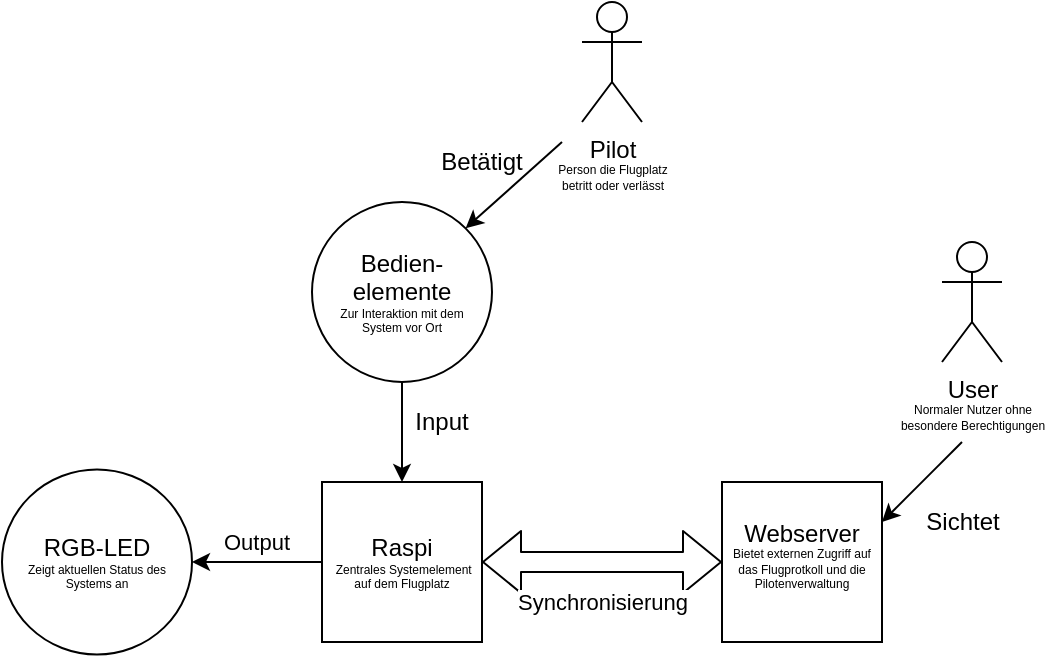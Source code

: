 <mxfile version="14.2.9" type="device"><diagram id="6eDWRuTLR4EQcZg78_aW" name="Page-1"><mxGraphModel dx="982" dy="535" grid="1" gridSize="10" guides="1" tooltips="1" connect="1" arrows="1" fold="1" page="1" pageScale="1" pageWidth="827" pageHeight="1169" math="0" shadow="0"><root><mxCell id="0"/><mxCell id="1" parent="0"/><mxCell id="55mjyKdclRXGyIF_4uKQ-1" value="Raspi&lt;i&gt;&lt;br&gt;&lt;/i&gt;&lt;div style=&quot;font-size: 6px&quot;&gt;&lt;i&gt;&amp;nbsp;&lt;/i&gt;Zentrales Systemelement auf dem Flugplatz&lt;br&gt;&lt;i&gt;&lt;/i&gt;&lt;/div&gt;" style="whiteSpace=wrap;html=1;aspect=fixed;" parent="1" vertex="1"><mxGeometry x="210" y="260" width="80" height="80" as="geometry"/></mxCell><mxCell id="55mjyKdclRXGyIF_4uKQ-2" value="Webserver&lt;br&gt;&lt;div style=&quot;font-size: 6px&quot;&gt;&lt;font style=&quot;font-size: 6px&quot;&gt;Bietet externen Zugriff auf&lt;br&gt;das Flugprotkoll und die&lt;br&gt;Pilotenverwaltung&lt;/font&gt;&lt;/div&gt;&lt;div style=&quot;font-size: 6px&quot;&gt;&lt;br&gt;&lt;/div&gt;" style="whiteSpace=wrap;html=1;aspect=fixed;" parent="1" vertex="1"><mxGeometry x="410" y="260" width="80" height="80" as="geometry"/></mxCell><mxCell id="55mjyKdclRXGyIF_4uKQ-3" value="" style="shape=flexArrow;endArrow=classic;startArrow=classic;html=1;exitX=1;exitY=0.5;exitDx=0;exitDy=0;entryX=0;entryY=0.5;entryDx=0;entryDy=0;" parent="1" source="55mjyKdclRXGyIF_4uKQ-1" target="55mjyKdclRXGyIF_4uKQ-2" edge="1"><mxGeometry width="50" height="50" relative="1" as="geometry"><mxPoint x="460" y="400" as="sourcePoint"/><mxPoint x="510" y="350" as="targetPoint"/></mxGeometry></mxCell><mxCell id="55mjyKdclRXGyIF_4uKQ-13" value="&lt;div&gt;Synchronisierung&lt;/div&gt;" style="edgeLabel;html=1;align=center;verticalAlign=middle;resizable=0;points=[];" parent="55mjyKdclRXGyIF_4uKQ-3" vertex="1" connectable="0"><mxGeometry x="0.138" y="-2" relative="1" as="geometry"><mxPoint x="-8.57" y="18" as="offset"/></mxGeometry></mxCell><mxCell id="55mjyKdclRXGyIF_4uKQ-16" value="&lt;div&gt;RGB-LED&lt;/div&gt;&lt;div style=&quot;font-size: 6px&quot;&gt;&lt;font style=&quot;font-size: 6px&quot;&gt;Zeigt aktuellen Status des&lt;br&gt;Systems an&lt;/font&gt;&lt;br&gt;&lt;/div&gt;" style="ellipse;whiteSpace=wrap;html=1;" parent="1" vertex="1"><mxGeometry x="50" y="253.75" width="95" height="92.5" as="geometry"/></mxCell><mxCell id="55mjyKdclRXGyIF_4uKQ-17" value="" style="endArrow=classic;html=1;entryX=1;entryY=0.5;entryDx=0;entryDy=0;" parent="1" target="55mjyKdclRXGyIF_4uKQ-16" edge="1"><mxGeometry width="50" height="50" relative="1" as="geometry"><mxPoint x="210" y="300" as="sourcePoint"/><mxPoint x="390" y="270" as="targetPoint"/></mxGeometry></mxCell><mxCell id="55mjyKdclRXGyIF_4uKQ-20" value="Output" style="edgeLabel;html=1;align=center;verticalAlign=middle;resizable=0;points=[];" parent="55mjyKdclRXGyIF_4uKQ-17" vertex="1" connectable="0"><mxGeometry x="0.343" y="-2" relative="1" as="geometry"><mxPoint x="10.57" y="-8" as="offset"/></mxGeometry></mxCell><mxCell id="55mjyKdclRXGyIF_4uKQ-24" value="Sichtet" style="text;html=1;align=center;verticalAlign=middle;resizable=0;points=[];autosize=1;" parent="1" vertex="1"><mxGeometry x="505" y="270" width="50" height="20" as="geometry"/></mxCell><mxCell id="OTv9fam6WJkSVRAB2BKH-2" value="&lt;div&gt;User&lt;/div&gt;&lt;div style=&quot;font-size: 6px&quot;&gt;&lt;font style=&quot;font-size: 6px&quot;&gt;Normaler Nutzer ohne&lt;/font&gt;&lt;/div&gt;&lt;div style=&quot;font-size: 6px&quot;&gt;&lt;font style=&quot;font-size: 6px&quot;&gt;besondere Berechtigungen&lt;/font&gt;&lt;br&gt;&lt;/div&gt;" style="shape=umlActor;verticalLabelPosition=bottom;verticalAlign=top;html=1;outlineConnect=0;" vertex="1" parent="1"><mxGeometry x="520" y="140" width="30" height="60" as="geometry"/></mxCell><mxCell id="OTv9fam6WJkSVRAB2BKH-6" value="" style="endArrow=classic;html=1;" edge="1" parent="1"><mxGeometry width="50" height="50" relative="1" as="geometry"><mxPoint x="530" y="240" as="sourcePoint"/><mxPoint x="490" y="280" as="targetPoint"/><Array as="points"><mxPoint x="510" y="260"/></Array></mxGeometry></mxCell><mxCell id="OTv9fam6WJkSVRAB2BKH-7" value="&lt;div style=&quot;font-size: 6px&quot;&gt;&lt;font style=&quot;font-size: 12px&quot;&gt;Pilot&lt;/font&gt;&lt;/div&gt;&lt;div style=&quot;font-size: 6px&quot;&gt;&lt;font style=&quot;font-size: 6px&quot;&gt;Person die Flugplatz&lt;/font&gt;&lt;/div&gt;&lt;div style=&quot;font-size: 6px&quot;&gt;&lt;font style=&quot;font-size: 6px&quot;&gt;betritt oder verlässt&lt;/font&gt;&lt;br&gt;&lt;/div&gt;" style="shape=umlActor;verticalLabelPosition=bottom;verticalAlign=top;html=1;outlineConnect=0;" vertex="1" parent="1"><mxGeometry x="340" y="20" width="30" height="60" as="geometry"/></mxCell><mxCell id="OTv9fam6WJkSVRAB2BKH-14" value="&lt;div style=&quot;font-size: 6px&quot;&gt;&lt;font style=&quot;font-size: 12px&quot;&gt;Bedien-elemente&lt;/font&gt;&lt;/div&gt;&lt;div style=&quot;font-size: 6px&quot;&gt;&lt;font style=&quot;font-size: 6px&quot;&gt;Zur Interaktion mit dem&lt;/font&gt;&lt;/div&gt;&lt;div style=&quot;font-size: 6px&quot;&gt;&lt;font style=&quot;font-size: 6px&quot;&gt;System vor Ort&lt;/font&gt;&lt;br&gt;&lt;/div&gt;" style="ellipse;whiteSpace=wrap;html=1;aspect=fixed;" vertex="1" parent="1"><mxGeometry x="205" y="120" width="90" height="90" as="geometry"/></mxCell><mxCell id="OTv9fam6WJkSVRAB2BKH-15" value="" style="endArrow=classic;html=1;entryX=0.5;entryY=0;entryDx=0;entryDy=0;exitX=0.5;exitY=1;exitDx=0;exitDy=0;" edge="1" parent="1" source="OTv9fam6WJkSVRAB2BKH-14" target="55mjyKdclRXGyIF_4uKQ-1"><mxGeometry width="50" height="50" relative="1" as="geometry"><mxPoint x="220" y="270" as="sourcePoint"/><mxPoint x="270" y="220" as="targetPoint"/></mxGeometry></mxCell><mxCell id="OTv9fam6WJkSVRAB2BKH-16" value="Input" style="text;html=1;strokeColor=none;fillColor=none;align=center;verticalAlign=middle;whiteSpace=wrap;rounded=0;" vertex="1" parent="1"><mxGeometry x="250" y="220" width="40" height="20" as="geometry"/></mxCell><mxCell id="OTv9fam6WJkSVRAB2BKH-17" value="" style="endArrow=classic;html=1;entryX=1;entryY=0;entryDx=0;entryDy=0;" edge="1" parent="1" target="OTv9fam6WJkSVRAB2BKH-14"><mxGeometry width="50" height="50" relative="1" as="geometry"><mxPoint x="330" y="90" as="sourcePoint"/><mxPoint x="270" y="220" as="targetPoint"/></mxGeometry></mxCell><mxCell id="OTv9fam6WJkSVRAB2BKH-18" value="Betätigt" style="text;html=1;strokeColor=none;fillColor=none;align=center;verticalAlign=middle;whiteSpace=wrap;rounded=0;" vertex="1" parent="1"><mxGeometry x="270" y="90" width="40" height="20" as="geometry"/></mxCell></root></mxGraphModel></diagram></mxfile>